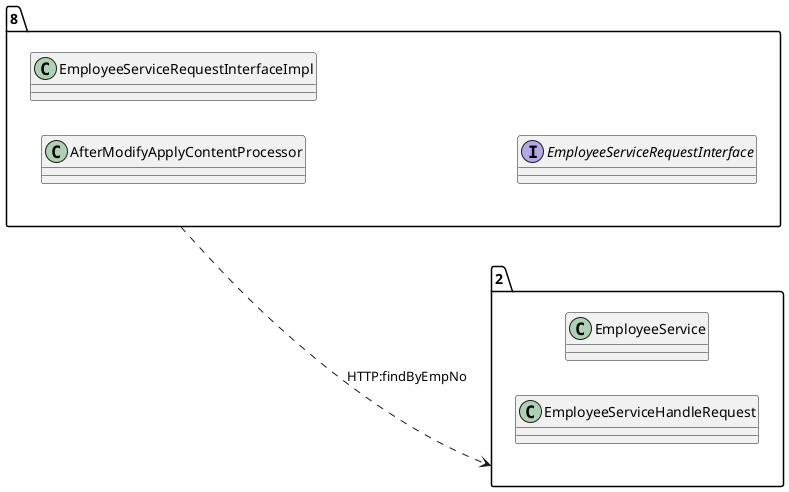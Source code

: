 @startuml 
allow_mixing
left to right direction
package "8"{
class AfterModifyApplyContentProcessor
class EmployeeServiceRequestInterfaceImpl
interface EmployeeServiceRequestInterface

}
package "2"{
class EmployeeService
class EmployeeServiceHandleRequest

}
"8" ..> "2":HTTP:findByEmpNo
@enduml